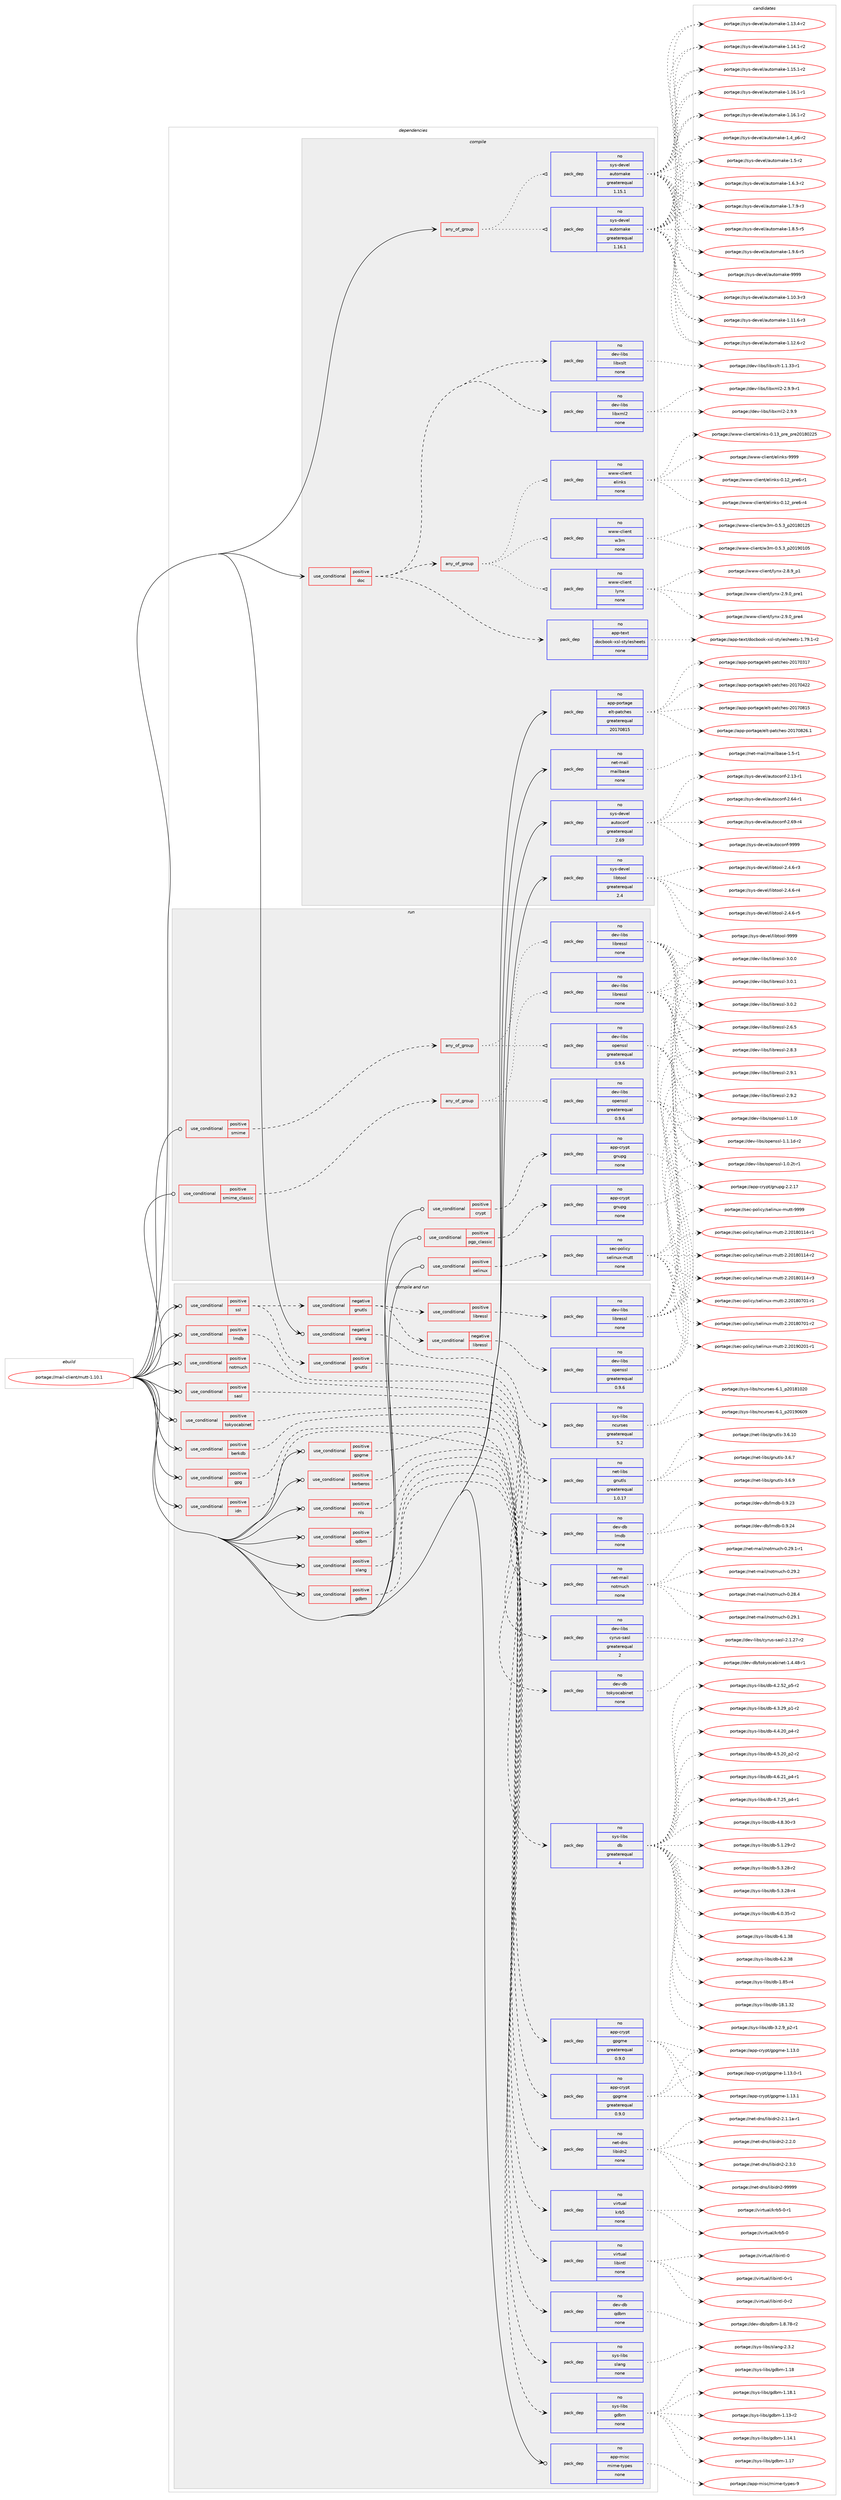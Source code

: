 digraph prolog {

# *************
# Graph options
# *************

newrank=true;
concentrate=true;
compound=true;
graph [rankdir=LR,fontname=Helvetica,fontsize=10,ranksep=1.5];#, ranksep=2.5, nodesep=0.2];
edge  [arrowhead=vee];
node  [fontname=Helvetica,fontsize=10];

# **********
# The ebuild
# **********

subgraph cluster_leftcol {
color=gray;
rank=same;
label=<<i>ebuild</i>>;
id [label="portage://mail-client/mutt-1.10.1", color=red, width=4, href="../mail-client/mutt-1.10.1.svg"];
}

# ****************
# The dependencies
# ****************

subgraph cluster_midcol {
color=gray;
label=<<i>dependencies</i>>;
subgraph cluster_compile {
fillcolor="#eeeeee";
style=filled;
label=<<i>compile</i>>;
subgraph any4742 {
dependency304647 [label=<<TABLE BORDER="0" CELLBORDER="1" CELLSPACING="0" CELLPADDING="4"><TR><TD CELLPADDING="10">any_of_group</TD></TR></TABLE>>, shape=none, color=red];subgraph pack223266 {
dependency304648 [label=<<TABLE BORDER="0" CELLBORDER="1" CELLSPACING="0" CELLPADDING="4" WIDTH="220"><TR><TD ROWSPAN="6" CELLPADDING="30">pack_dep</TD></TR><TR><TD WIDTH="110">no</TD></TR><TR><TD>sys-devel</TD></TR><TR><TD>automake</TD></TR><TR><TD>greaterequal</TD></TR><TR><TD>1.16.1</TD></TR></TABLE>>, shape=none, color=blue];
}
dependency304647:e -> dependency304648:w [weight=20,style="dotted",arrowhead="oinv"];
subgraph pack223267 {
dependency304649 [label=<<TABLE BORDER="0" CELLBORDER="1" CELLSPACING="0" CELLPADDING="4" WIDTH="220"><TR><TD ROWSPAN="6" CELLPADDING="30">pack_dep</TD></TR><TR><TD WIDTH="110">no</TD></TR><TR><TD>sys-devel</TD></TR><TR><TD>automake</TD></TR><TR><TD>greaterequal</TD></TR><TR><TD>1.15.1</TD></TR></TABLE>>, shape=none, color=blue];
}
dependency304647:e -> dependency304649:w [weight=20,style="dotted",arrowhead="oinv"];
}
id:e -> dependency304647:w [weight=20,style="solid",arrowhead="vee"];
subgraph cond76533 {
dependency304650 [label=<<TABLE BORDER="0" CELLBORDER="1" CELLSPACING="0" CELLPADDING="4"><TR><TD ROWSPAN="3" CELLPADDING="10">use_conditional</TD></TR><TR><TD>positive</TD></TR><TR><TD>doc</TD></TR></TABLE>>, shape=none, color=red];
subgraph pack223268 {
dependency304651 [label=<<TABLE BORDER="0" CELLBORDER="1" CELLSPACING="0" CELLPADDING="4" WIDTH="220"><TR><TD ROWSPAN="6" CELLPADDING="30">pack_dep</TD></TR><TR><TD WIDTH="110">no</TD></TR><TR><TD>dev-libs</TD></TR><TR><TD>libxml2</TD></TR><TR><TD>none</TD></TR><TR><TD></TD></TR></TABLE>>, shape=none, color=blue];
}
dependency304650:e -> dependency304651:w [weight=20,style="dashed",arrowhead="vee"];
subgraph pack223269 {
dependency304652 [label=<<TABLE BORDER="0" CELLBORDER="1" CELLSPACING="0" CELLPADDING="4" WIDTH="220"><TR><TD ROWSPAN="6" CELLPADDING="30">pack_dep</TD></TR><TR><TD WIDTH="110">no</TD></TR><TR><TD>dev-libs</TD></TR><TR><TD>libxslt</TD></TR><TR><TD>none</TD></TR><TR><TD></TD></TR></TABLE>>, shape=none, color=blue];
}
dependency304650:e -> dependency304652:w [weight=20,style="dashed",arrowhead="vee"];
subgraph pack223270 {
dependency304653 [label=<<TABLE BORDER="0" CELLBORDER="1" CELLSPACING="0" CELLPADDING="4" WIDTH="220"><TR><TD ROWSPAN="6" CELLPADDING="30">pack_dep</TD></TR><TR><TD WIDTH="110">no</TD></TR><TR><TD>app-text</TD></TR><TR><TD>docbook-xsl-stylesheets</TD></TR><TR><TD>none</TD></TR><TR><TD></TD></TR></TABLE>>, shape=none, color=blue];
}
dependency304650:e -> dependency304653:w [weight=20,style="dashed",arrowhead="vee"];
subgraph any4743 {
dependency304654 [label=<<TABLE BORDER="0" CELLBORDER="1" CELLSPACING="0" CELLPADDING="4"><TR><TD CELLPADDING="10">any_of_group</TD></TR></TABLE>>, shape=none, color=red];subgraph pack223271 {
dependency304655 [label=<<TABLE BORDER="0" CELLBORDER="1" CELLSPACING="0" CELLPADDING="4" WIDTH="220"><TR><TD ROWSPAN="6" CELLPADDING="30">pack_dep</TD></TR><TR><TD WIDTH="110">no</TD></TR><TR><TD>www-client</TD></TR><TR><TD>lynx</TD></TR><TR><TD>none</TD></TR><TR><TD></TD></TR></TABLE>>, shape=none, color=blue];
}
dependency304654:e -> dependency304655:w [weight=20,style="dotted",arrowhead="oinv"];
subgraph pack223272 {
dependency304656 [label=<<TABLE BORDER="0" CELLBORDER="1" CELLSPACING="0" CELLPADDING="4" WIDTH="220"><TR><TD ROWSPAN="6" CELLPADDING="30">pack_dep</TD></TR><TR><TD WIDTH="110">no</TD></TR><TR><TD>www-client</TD></TR><TR><TD>w3m</TD></TR><TR><TD>none</TD></TR><TR><TD></TD></TR></TABLE>>, shape=none, color=blue];
}
dependency304654:e -> dependency304656:w [weight=20,style="dotted",arrowhead="oinv"];
subgraph pack223273 {
dependency304657 [label=<<TABLE BORDER="0" CELLBORDER="1" CELLSPACING="0" CELLPADDING="4" WIDTH="220"><TR><TD ROWSPAN="6" CELLPADDING="30">pack_dep</TD></TR><TR><TD WIDTH="110">no</TD></TR><TR><TD>www-client</TD></TR><TR><TD>elinks</TD></TR><TR><TD>none</TD></TR><TR><TD></TD></TR></TABLE>>, shape=none, color=blue];
}
dependency304654:e -> dependency304657:w [weight=20,style="dotted",arrowhead="oinv"];
}
dependency304650:e -> dependency304654:w [weight=20,style="dashed",arrowhead="vee"];
}
id:e -> dependency304650:w [weight=20,style="solid",arrowhead="vee"];
subgraph pack223274 {
dependency304658 [label=<<TABLE BORDER="0" CELLBORDER="1" CELLSPACING="0" CELLPADDING="4" WIDTH="220"><TR><TD ROWSPAN="6" CELLPADDING="30">pack_dep</TD></TR><TR><TD WIDTH="110">no</TD></TR><TR><TD>app-portage</TD></TR><TR><TD>elt-patches</TD></TR><TR><TD>greaterequal</TD></TR><TR><TD>20170815</TD></TR></TABLE>>, shape=none, color=blue];
}
id:e -> dependency304658:w [weight=20,style="solid",arrowhead="vee"];
subgraph pack223275 {
dependency304659 [label=<<TABLE BORDER="0" CELLBORDER="1" CELLSPACING="0" CELLPADDING="4" WIDTH="220"><TR><TD ROWSPAN="6" CELLPADDING="30">pack_dep</TD></TR><TR><TD WIDTH="110">no</TD></TR><TR><TD>net-mail</TD></TR><TR><TD>mailbase</TD></TR><TR><TD>none</TD></TR><TR><TD></TD></TR></TABLE>>, shape=none, color=blue];
}
id:e -> dependency304659:w [weight=20,style="solid",arrowhead="vee"];
subgraph pack223276 {
dependency304660 [label=<<TABLE BORDER="0" CELLBORDER="1" CELLSPACING="0" CELLPADDING="4" WIDTH="220"><TR><TD ROWSPAN="6" CELLPADDING="30">pack_dep</TD></TR><TR><TD WIDTH="110">no</TD></TR><TR><TD>sys-devel</TD></TR><TR><TD>autoconf</TD></TR><TR><TD>greaterequal</TD></TR><TR><TD>2.69</TD></TR></TABLE>>, shape=none, color=blue];
}
id:e -> dependency304660:w [weight=20,style="solid",arrowhead="vee"];
subgraph pack223277 {
dependency304661 [label=<<TABLE BORDER="0" CELLBORDER="1" CELLSPACING="0" CELLPADDING="4" WIDTH="220"><TR><TD ROWSPAN="6" CELLPADDING="30">pack_dep</TD></TR><TR><TD WIDTH="110">no</TD></TR><TR><TD>sys-devel</TD></TR><TR><TD>libtool</TD></TR><TR><TD>greaterequal</TD></TR><TR><TD>2.4</TD></TR></TABLE>>, shape=none, color=blue];
}
id:e -> dependency304661:w [weight=20,style="solid",arrowhead="vee"];
}
subgraph cluster_compileandrun {
fillcolor="#eeeeee";
style=filled;
label=<<i>compile and run</i>>;
subgraph cond76534 {
dependency304662 [label=<<TABLE BORDER="0" CELLBORDER="1" CELLSPACING="0" CELLPADDING="4"><TR><TD ROWSPAN="3" CELLPADDING="10">use_conditional</TD></TR><TR><TD>negative</TD></TR><TR><TD>slang</TD></TR></TABLE>>, shape=none, color=red];
subgraph pack223278 {
dependency304663 [label=<<TABLE BORDER="0" CELLBORDER="1" CELLSPACING="0" CELLPADDING="4" WIDTH="220"><TR><TD ROWSPAN="6" CELLPADDING="30">pack_dep</TD></TR><TR><TD WIDTH="110">no</TD></TR><TR><TD>sys-libs</TD></TR><TR><TD>ncurses</TD></TR><TR><TD>greaterequal</TD></TR><TR><TD>5.2</TD></TR></TABLE>>, shape=none, color=blue];
}
dependency304662:e -> dependency304663:w [weight=20,style="dashed",arrowhead="vee"];
}
id:e -> dependency304662:w [weight=20,style="solid",arrowhead="odotvee"];
subgraph cond76535 {
dependency304664 [label=<<TABLE BORDER="0" CELLBORDER="1" CELLSPACING="0" CELLPADDING="4"><TR><TD ROWSPAN="3" CELLPADDING="10">use_conditional</TD></TR><TR><TD>positive</TD></TR><TR><TD>berkdb</TD></TR></TABLE>>, shape=none, color=red];
subgraph pack223279 {
dependency304665 [label=<<TABLE BORDER="0" CELLBORDER="1" CELLSPACING="0" CELLPADDING="4" WIDTH="220"><TR><TD ROWSPAN="6" CELLPADDING="30">pack_dep</TD></TR><TR><TD WIDTH="110">no</TD></TR><TR><TD>sys-libs</TD></TR><TR><TD>db</TD></TR><TR><TD>greaterequal</TD></TR><TR><TD>4</TD></TR></TABLE>>, shape=none, color=blue];
}
dependency304664:e -> dependency304665:w [weight=20,style="dashed",arrowhead="vee"];
}
id:e -> dependency304664:w [weight=20,style="solid",arrowhead="odotvee"];
subgraph cond76536 {
dependency304666 [label=<<TABLE BORDER="0" CELLBORDER="1" CELLSPACING="0" CELLPADDING="4"><TR><TD ROWSPAN="3" CELLPADDING="10">use_conditional</TD></TR><TR><TD>positive</TD></TR><TR><TD>gdbm</TD></TR></TABLE>>, shape=none, color=red];
subgraph pack223280 {
dependency304667 [label=<<TABLE BORDER="0" CELLBORDER="1" CELLSPACING="0" CELLPADDING="4" WIDTH="220"><TR><TD ROWSPAN="6" CELLPADDING="30">pack_dep</TD></TR><TR><TD WIDTH="110">no</TD></TR><TR><TD>sys-libs</TD></TR><TR><TD>gdbm</TD></TR><TR><TD>none</TD></TR><TR><TD></TD></TR></TABLE>>, shape=none, color=blue];
}
dependency304666:e -> dependency304667:w [weight=20,style="dashed",arrowhead="vee"];
}
id:e -> dependency304666:w [weight=20,style="solid",arrowhead="odotvee"];
subgraph cond76537 {
dependency304668 [label=<<TABLE BORDER="0" CELLBORDER="1" CELLSPACING="0" CELLPADDING="4"><TR><TD ROWSPAN="3" CELLPADDING="10">use_conditional</TD></TR><TR><TD>positive</TD></TR><TR><TD>gpg</TD></TR></TABLE>>, shape=none, color=red];
subgraph pack223281 {
dependency304669 [label=<<TABLE BORDER="0" CELLBORDER="1" CELLSPACING="0" CELLPADDING="4" WIDTH="220"><TR><TD ROWSPAN="6" CELLPADDING="30">pack_dep</TD></TR><TR><TD WIDTH="110">no</TD></TR><TR><TD>app-crypt</TD></TR><TR><TD>gpgme</TD></TR><TR><TD>greaterequal</TD></TR><TR><TD>0.9.0</TD></TR></TABLE>>, shape=none, color=blue];
}
dependency304668:e -> dependency304669:w [weight=20,style="dashed",arrowhead="vee"];
}
id:e -> dependency304668:w [weight=20,style="solid",arrowhead="odotvee"];
subgraph cond76538 {
dependency304670 [label=<<TABLE BORDER="0" CELLBORDER="1" CELLSPACING="0" CELLPADDING="4"><TR><TD ROWSPAN="3" CELLPADDING="10">use_conditional</TD></TR><TR><TD>positive</TD></TR><TR><TD>gpgme</TD></TR></TABLE>>, shape=none, color=red];
subgraph pack223282 {
dependency304671 [label=<<TABLE BORDER="0" CELLBORDER="1" CELLSPACING="0" CELLPADDING="4" WIDTH="220"><TR><TD ROWSPAN="6" CELLPADDING="30">pack_dep</TD></TR><TR><TD WIDTH="110">no</TD></TR><TR><TD>app-crypt</TD></TR><TR><TD>gpgme</TD></TR><TR><TD>greaterequal</TD></TR><TR><TD>0.9.0</TD></TR></TABLE>>, shape=none, color=blue];
}
dependency304670:e -> dependency304671:w [weight=20,style="dashed",arrowhead="vee"];
}
id:e -> dependency304670:w [weight=20,style="solid",arrowhead="odotvee"];
subgraph cond76539 {
dependency304672 [label=<<TABLE BORDER="0" CELLBORDER="1" CELLSPACING="0" CELLPADDING="4"><TR><TD ROWSPAN="3" CELLPADDING="10">use_conditional</TD></TR><TR><TD>positive</TD></TR><TR><TD>idn</TD></TR></TABLE>>, shape=none, color=red];
subgraph pack223283 {
dependency304673 [label=<<TABLE BORDER="0" CELLBORDER="1" CELLSPACING="0" CELLPADDING="4" WIDTH="220"><TR><TD ROWSPAN="6" CELLPADDING="30">pack_dep</TD></TR><TR><TD WIDTH="110">no</TD></TR><TR><TD>net-dns</TD></TR><TR><TD>libidn2</TD></TR><TR><TD>none</TD></TR><TR><TD></TD></TR></TABLE>>, shape=none, color=blue];
}
dependency304672:e -> dependency304673:w [weight=20,style="dashed",arrowhead="vee"];
}
id:e -> dependency304672:w [weight=20,style="solid",arrowhead="odotvee"];
subgraph cond76540 {
dependency304674 [label=<<TABLE BORDER="0" CELLBORDER="1" CELLSPACING="0" CELLPADDING="4"><TR><TD ROWSPAN="3" CELLPADDING="10">use_conditional</TD></TR><TR><TD>positive</TD></TR><TR><TD>kerberos</TD></TR></TABLE>>, shape=none, color=red];
subgraph pack223284 {
dependency304675 [label=<<TABLE BORDER="0" CELLBORDER="1" CELLSPACING="0" CELLPADDING="4" WIDTH="220"><TR><TD ROWSPAN="6" CELLPADDING="30">pack_dep</TD></TR><TR><TD WIDTH="110">no</TD></TR><TR><TD>virtual</TD></TR><TR><TD>krb5</TD></TR><TR><TD>none</TD></TR><TR><TD></TD></TR></TABLE>>, shape=none, color=blue];
}
dependency304674:e -> dependency304675:w [weight=20,style="dashed",arrowhead="vee"];
}
id:e -> dependency304674:w [weight=20,style="solid",arrowhead="odotvee"];
subgraph cond76541 {
dependency304676 [label=<<TABLE BORDER="0" CELLBORDER="1" CELLSPACING="0" CELLPADDING="4"><TR><TD ROWSPAN="3" CELLPADDING="10">use_conditional</TD></TR><TR><TD>positive</TD></TR><TR><TD>lmdb</TD></TR></TABLE>>, shape=none, color=red];
subgraph pack223285 {
dependency304677 [label=<<TABLE BORDER="0" CELLBORDER="1" CELLSPACING="0" CELLPADDING="4" WIDTH="220"><TR><TD ROWSPAN="6" CELLPADDING="30">pack_dep</TD></TR><TR><TD WIDTH="110">no</TD></TR><TR><TD>dev-db</TD></TR><TR><TD>lmdb</TD></TR><TR><TD>none</TD></TR><TR><TD></TD></TR></TABLE>>, shape=none, color=blue];
}
dependency304676:e -> dependency304677:w [weight=20,style="dashed",arrowhead="vee"];
}
id:e -> dependency304676:w [weight=20,style="solid",arrowhead="odotvee"];
subgraph cond76542 {
dependency304678 [label=<<TABLE BORDER="0" CELLBORDER="1" CELLSPACING="0" CELLPADDING="4"><TR><TD ROWSPAN="3" CELLPADDING="10">use_conditional</TD></TR><TR><TD>positive</TD></TR><TR><TD>nls</TD></TR></TABLE>>, shape=none, color=red];
subgraph pack223286 {
dependency304679 [label=<<TABLE BORDER="0" CELLBORDER="1" CELLSPACING="0" CELLPADDING="4" WIDTH="220"><TR><TD ROWSPAN="6" CELLPADDING="30">pack_dep</TD></TR><TR><TD WIDTH="110">no</TD></TR><TR><TD>virtual</TD></TR><TR><TD>libintl</TD></TR><TR><TD>none</TD></TR><TR><TD></TD></TR></TABLE>>, shape=none, color=blue];
}
dependency304678:e -> dependency304679:w [weight=20,style="dashed",arrowhead="vee"];
}
id:e -> dependency304678:w [weight=20,style="solid",arrowhead="odotvee"];
subgraph cond76543 {
dependency304680 [label=<<TABLE BORDER="0" CELLBORDER="1" CELLSPACING="0" CELLPADDING="4"><TR><TD ROWSPAN="3" CELLPADDING="10">use_conditional</TD></TR><TR><TD>positive</TD></TR><TR><TD>notmuch</TD></TR></TABLE>>, shape=none, color=red];
subgraph pack223287 {
dependency304681 [label=<<TABLE BORDER="0" CELLBORDER="1" CELLSPACING="0" CELLPADDING="4" WIDTH="220"><TR><TD ROWSPAN="6" CELLPADDING="30">pack_dep</TD></TR><TR><TD WIDTH="110">no</TD></TR><TR><TD>net-mail</TD></TR><TR><TD>notmuch</TD></TR><TR><TD>none</TD></TR><TR><TD></TD></TR></TABLE>>, shape=none, color=blue];
}
dependency304680:e -> dependency304681:w [weight=20,style="dashed",arrowhead="vee"];
}
id:e -> dependency304680:w [weight=20,style="solid",arrowhead="odotvee"];
subgraph cond76544 {
dependency304682 [label=<<TABLE BORDER="0" CELLBORDER="1" CELLSPACING="0" CELLPADDING="4"><TR><TD ROWSPAN="3" CELLPADDING="10">use_conditional</TD></TR><TR><TD>positive</TD></TR><TR><TD>qdbm</TD></TR></TABLE>>, shape=none, color=red];
subgraph pack223288 {
dependency304683 [label=<<TABLE BORDER="0" CELLBORDER="1" CELLSPACING="0" CELLPADDING="4" WIDTH="220"><TR><TD ROWSPAN="6" CELLPADDING="30">pack_dep</TD></TR><TR><TD WIDTH="110">no</TD></TR><TR><TD>dev-db</TD></TR><TR><TD>qdbm</TD></TR><TR><TD>none</TD></TR><TR><TD></TD></TR></TABLE>>, shape=none, color=blue];
}
dependency304682:e -> dependency304683:w [weight=20,style="dashed",arrowhead="vee"];
}
id:e -> dependency304682:w [weight=20,style="solid",arrowhead="odotvee"];
subgraph cond76545 {
dependency304684 [label=<<TABLE BORDER="0" CELLBORDER="1" CELLSPACING="0" CELLPADDING="4"><TR><TD ROWSPAN="3" CELLPADDING="10">use_conditional</TD></TR><TR><TD>positive</TD></TR><TR><TD>sasl</TD></TR></TABLE>>, shape=none, color=red];
subgraph pack223289 {
dependency304685 [label=<<TABLE BORDER="0" CELLBORDER="1" CELLSPACING="0" CELLPADDING="4" WIDTH="220"><TR><TD ROWSPAN="6" CELLPADDING="30">pack_dep</TD></TR><TR><TD WIDTH="110">no</TD></TR><TR><TD>dev-libs</TD></TR><TR><TD>cyrus-sasl</TD></TR><TR><TD>greaterequal</TD></TR><TR><TD>2</TD></TR></TABLE>>, shape=none, color=blue];
}
dependency304684:e -> dependency304685:w [weight=20,style="dashed",arrowhead="vee"];
}
id:e -> dependency304684:w [weight=20,style="solid",arrowhead="odotvee"];
subgraph cond76546 {
dependency304686 [label=<<TABLE BORDER="0" CELLBORDER="1" CELLSPACING="0" CELLPADDING="4"><TR><TD ROWSPAN="3" CELLPADDING="10">use_conditional</TD></TR><TR><TD>positive</TD></TR><TR><TD>slang</TD></TR></TABLE>>, shape=none, color=red];
subgraph pack223290 {
dependency304687 [label=<<TABLE BORDER="0" CELLBORDER="1" CELLSPACING="0" CELLPADDING="4" WIDTH="220"><TR><TD ROWSPAN="6" CELLPADDING="30">pack_dep</TD></TR><TR><TD WIDTH="110">no</TD></TR><TR><TD>sys-libs</TD></TR><TR><TD>slang</TD></TR><TR><TD>none</TD></TR><TR><TD></TD></TR></TABLE>>, shape=none, color=blue];
}
dependency304686:e -> dependency304687:w [weight=20,style="dashed",arrowhead="vee"];
}
id:e -> dependency304686:w [weight=20,style="solid",arrowhead="odotvee"];
subgraph cond76547 {
dependency304688 [label=<<TABLE BORDER="0" CELLBORDER="1" CELLSPACING="0" CELLPADDING="4"><TR><TD ROWSPAN="3" CELLPADDING="10">use_conditional</TD></TR><TR><TD>positive</TD></TR><TR><TD>ssl</TD></TR></TABLE>>, shape=none, color=red];
subgraph cond76548 {
dependency304689 [label=<<TABLE BORDER="0" CELLBORDER="1" CELLSPACING="0" CELLPADDING="4"><TR><TD ROWSPAN="3" CELLPADDING="10">use_conditional</TD></TR><TR><TD>positive</TD></TR><TR><TD>gnutls</TD></TR></TABLE>>, shape=none, color=red];
subgraph pack223291 {
dependency304690 [label=<<TABLE BORDER="0" CELLBORDER="1" CELLSPACING="0" CELLPADDING="4" WIDTH="220"><TR><TD ROWSPAN="6" CELLPADDING="30">pack_dep</TD></TR><TR><TD WIDTH="110">no</TD></TR><TR><TD>net-libs</TD></TR><TR><TD>gnutls</TD></TR><TR><TD>greaterequal</TD></TR><TR><TD>1.0.17</TD></TR></TABLE>>, shape=none, color=blue];
}
dependency304689:e -> dependency304690:w [weight=20,style="dashed",arrowhead="vee"];
}
dependency304688:e -> dependency304689:w [weight=20,style="dashed",arrowhead="vee"];
subgraph cond76549 {
dependency304691 [label=<<TABLE BORDER="0" CELLBORDER="1" CELLSPACING="0" CELLPADDING="4"><TR><TD ROWSPAN="3" CELLPADDING="10">use_conditional</TD></TR><TR><TD>negative</TD></TR><TR><TD>gnutls</TD></TR></TABLE>>, shape=none, color=red];
subgraph cond76550 {
dependency304692 [label=<<TABLE BORDER="0" CELLBORDER="1" CELLSPACING="0" CELLPADDING="4"><TR><TD ROWSPAN="3" CELLPADDING="10">use_conditional</TD></TR><TR><TD>positive</TD></TR><TR><TD>libressl</TD></TR></TABLE>>, shape=none, color=red];
subgraph pack223292 {
dependency304693 [label=<<TABLE BORDER="0" CELLBORDER="1" CELLSPACING="0" CELLPADDING="4" WIDTH="220"><TR><TD ROWSPAN="6" CELLPADDING="30">pack_dep</TD></TR><TR><TD WIDTH="110">no</TD></TR><TR><TD>dev-libs</TD></TR><TR><TD>libressl</TD></TR><TR><TD>none</TD></TR><TR><TD></TD></TR></TABLE>>, shape=none, color=blue];
}
dependency304692:e -> dependency304693:w [weight=20,style="dashed",arrowhead="vee"];
}
dependency304691:e -> dependency304692:w [weight=20,style="dashed",arrowhead="vee"];
subgraph cond76551 {
dependency304694 [label=<<TABLE BORDER="0" CELLBORDER="1" CELLSPACING="0" CELLPADDING="4"><TR><TD ROWSPAN="3" CELLPADDING="10">use_conditional</TD></TR><TR><TD>negative</TD></TR><TR><TD>libressl</TD></TR></TABLE>>, shape=none, color=red];
subgraph pack223293 {
dependency304695 [label=<<TABLE BORDER="0" CELLBORDER="1" CELLSPACING="0" CELLPADDING="4" WIDTH="220"><TR><TD ROWSPAN="6" CELLPADDING="30">pack_dep</TD></TR><TR><TD WIDTH="110">no</TD></TR><TR><TD>dev-libs</TD></TR><TR><TD>openssl</TD></TR><TR><TD>greaterequal</TD></TR><TR><TD>0.9.6</TD></TR></TABLE>>, shape=none, color=blue];
}
dependency304694:e -> dependency304695:w [weight=20,style="dashed",arrowhead="vee"];
}
dependency304691:e -> dependency304694:w [weight=20,style="dashed",arrowhead="vee"];
}
dependency304688:e -> dependency304691:w [weight=20,style="dashed",arrowhead="vee"];
}
id:e -> dependency304688:w [weight=20,style="solid",arrowhead="odotvee"];
subgraph cond76552 {
dependency304696 [label=<<TABLE BORDER="0" CELLBORDER="1" CELLSPACING="0" CELLPADDING="4"><TR><TD ROWSPAN="3" CELLPADDING="10">use_conditional</TD></TR><TR><TD>positive</TD></TR><TR><TD>tokyocabinet</TD></TR></TABLE>>, shape=none, color=red];
subgraph pack223294 {
dependency304697 [label=<<TABLE BORDER="0" CELLBORDER="1" CELLSPACING="0" CELLPADDING="4" WIDTH="220"><TR><TD ROWSPAN="6" CELLPADDING="30">pack_dep</TD></TR><TR><TD WIDTH="110">no</TD></TR><TR><TD>dev-db</TD></TR><TR><TD>tokyocabinet</TD></TR><TR><TD>none</TD></TR><TR><TD></TD></TR></TABLE>>, shape=none, color=blue];
}
dependency304696:e -> dependency304697:w [weight=20,style="dashed",arrowhead="vee"];
}
id:e -> dependency304696:w [weight=20,style="solid",arrowhead="odotvee"];
subgraph pack223295 {
dependency304698 [label=<<TABLE BORDER="0" CELLBORDER="1" CELLSPACING="0" CELLPADDING="4" WIDTH="220"><TR><TD ROWSPAN="6" CELLPADDING="30">pack_dep</TD></TR><TR><TD WIDTH="110">no</TD></TR><TR><TD>app-misc</TD></TR><TR><TD>mime-types</TD></TR><TR><TD>none</TD></TR><TR><TD></TD></TR></TABLE>>, shape=none, color=blue];
}
id:e -> dependency304698:w [weight=20,style="solid",arrowhead="odotvee"];
}
subgraph cluster_run {
fillcolor="#eeeeee";
style=filled;
label=<<i>run</i>>;
subgraph cond76553 {
dependency304699 [label=<<TABLE BORDER="0" CELLBORDER="1" CELLSPACING="0" CELLPADDING="4"><TR><TD ROWSPAN="3" CELLPADDING="10">use_conditional</TD></TR><TR><TD>positive</TD></TR><TR><TD>crypt</TD></TR></TABLE>>, shape=none, color=red];
subgraph pack223296 {
dependency304700 [label=<<TABLE BORDER="0" CELLBORDER="1" CELLSPACING="0" CELLPADDING="4" WIDTH="220"><TR><TD ROWSPAN="6" CELLPADDING="30">pack_dep</TD></TR><TR><TD WIDTH="110">no</TD></TR><TR><TD>app-crypt</TD></TR><TR><TD>gnupg</TD></TR><TR><TD>none</TD></TR><TR><TD></TD></TR></TABLE>>, shape=none, color=blue];
}
dependency304699:e -> dependency304700:w [weight=20,style="dashed",arrowhead="vee"];
}
id:e -> dependency304699:w [weight=20,style="solid",arrowhead="odot"];
subgraph cond76554 {
dependency304701 [label=<<TABLE BORDER="0" CELLBORDER="1" CELLSPACING="0" CELLPADDING="4"><TR><TD ROWSPAN="3" CELLPADDING="10">use_conditional</TD></TR><TR><TD>positive</TD></TR><TR><TD>pgp_classic</TD></TR></TABLE>>, shape=none, color=red];
subgraph pack223297 {
dependency304702 [label=<<TABLE BORDER="0" CELLBORDER="1" CELLSPACING="0" CELLPADDING="4" WIDTH="220"><TR><TD ROWSPAN="6" CELLPADDING="30">pack_dep</TD></TR><TR><TD WIDTH="110">no</TD></TR><TR><TD>app-crypt</TD></TR><TR><TD>gnupg</TD></TR><TR><TD>none</TD></TR><TR><TD></TD></TR></TABLE>>, shape=none, color=blue];
}
dependency304701:e -> dependency304702:w [weight=20,style="dashed",arrowhead="vee"];
}
id:e -> dependency304701:w [weight=20,style="solid",arrowhead="odot"];
subgraph cond76555 {
dependency304703 [label=<<TABLE BORDER="0" CELLBORDER="1" CELLSPACING="0" CELLPADDING="4"><TR><TD ROWSPAN="3" CELLPADDING="10">use_conditional</TD></TR><TR><TD>positive</TD></TR><TR><TD>selinux</TD></TR></TABLE>>, shape=none, color=red];
subgraph pack223298 {
dependency304704 [label=<<TABLE BORDER="0" CELLBORDER="1" CELLSPACING="0" CELLPADDING="4" WIDTH="220"><TR><TD ROWSPAN="6" CELLPADDING="30">pack_dep</TD></TR><TR><TD WIDTH="110">no</TD></TR><TR><TD>sec-policy</TD></TR><TR><TD>selinux-mutt</TD></TR><TR><TD>none</TD></TR><TR><TD></TD></TR></TABLE>>, shape=none, color=blue];
}
dependency304703:e -> dependency304704:w [weight=20,style="dashed",arrowhead="vee"];
}
id:e -> dependency304703:w [weight=20,style="solid",arrowhead="odot"];
subgraph cond76556 {
dependency304705 [label=<<TABLE BORDER="0" CELLBORDER="1" CELLSPACING="0" CELLPADDING="4"><TR><TD ROWSPAN="3" CELLPADDING="10">use_conditional</TD></TR><TR><TD>positive</TD></TR><TR><TD>smime</TD></TR></TABLE>>, shape=none, color=red];
subgraph any4744 {
dependency304706 [label=<<TABLE BORDER="0" CELLBORDER="1" CELLSPACING="0" CELLPADDING="4"><TR><TD CELLPADDING="10">any_of_group</TD></TR></TABLE>>, shape=none, color=red];subgraph pack223299 {
dependency304707 [label=<<TABLE BORDER="0" CELLBORDER="1" CELLSPACING="0" CELLPADDING="4" WIDTH="220"><TR><TD ROWSPAN="6" CELLPADDING="30">pack_dep</TD></TR><TR><TD WIDTH="110">no</TD></TR><TR><TD>dev-libs</TD></TR><TR><TD>libressl</TD></TR><TR><TD>none</TD></TR><TR><TD></TD></TR></TABLE>>, shape=none, color=blue];
}
dependency304706:e -> dependency304707:w [weight=20,style="dotted",arrowhead="oinv"];
subgraph pack223300 {
dependency304708 [label=<<TABLE BORDER="0" CELLBORDER="1" CELLSPACING="0" CELLPADDING="4" WIDTH="220"><TR><TD ROWSPAN="6" CELLPADDING="30">pack_dep</TD></TR><TR><TD WIDTH="110">no</TD></TR><TR><TD>dev-libs</TD></TR><TR><TD>openssl</TD></TR><TR><TD>greaterequal</TD></TR><TR><TD>0.9.6</TD></TR></TABLE>>, shape=none, color=blue];
}
dependency304706:e -> dependency304708:w [weight=20,style="dotted",arrowhead="oinv"];
}
dependency304705:e -> dependency304706:w [weight=20,style="dashed",arrowhead="vee"];
}
id:e -> dependency304705:w [weight=20,style="solid",arrowhead="odot"];
subgraph cond76557 {
dependency304709 [label=<<TABLE BORDER="0" CELLBORDER="1" CELLSPACING="0" CELLPADDING="4"><TR><TD ROWSPAN="3" CELLPADDING="10">use_conditional</TD></TR><TR><TD>positive</TD></TR><TR><TD>smime_classic</TD></TR></TABLE>>, shape=none, color=red];
subgraph any4745 {
dependency304710 [label=<<TABLE BORDER="0" CELLBORDER="1" CELLSPACING="0" CELLPADDING="4"><TR><TD CELLPADDING="10">any_of_group</TD></TR></TABLE>>, shape=none, color=red];subgraph pack223301 {
dependency304711 [label=<<TABLE BORDER="0" CELLBORDER="1" CELLSPACING="0" CELLPADDING="4" WIDTH="220"><TR><TD ROWSPAN="6" CELLPADDING="30">pack_dep</TD></TR><TR><TD WIDTH="110">no</TD></TR><TR><TD>dev-libs</TD></TR><TR><TD>libressl</TD></TR><TR><TD>none</TD></TR><TR><TD></TD></TR></TABLE>>, shape=none, color=blue];
}
dependency304710:e -> dependency304711:w [weight=20,style="dotted",arrowhead="oinv"];
subgraph pack223302 {
dependency304712 [label=<<TABLE BORDER="0" CELLBORDER="1" CELLSPACING="0" CELLPADDING="4" WIDTH="220"><TR><TD ROWSPAN="6" CELLPADDING="30">pack_dep</TD></TR><TR><TD WIDTH="110">no</TD></TR><TR><TD>dev-libs</TD></TR><TR><TD>openssl</TD></TR><TR><TD>greaterequal</TD></TR><TR><TD>0.9.6</TD></TR></TABLE>>, shape=none, color=blue];
}
dependency304710:e -> dependency304712:w [weight=20,style="dotted",arrowhead="oinv"];
}
dependency304709:e -> dependency304710:w [weight=20,style="dashed",arrowhead="vee"];
}
id:e -> dependency304709:w [weight=20,style="solid",arrowhead="odot"];
}
}

# **************
# The candidates
# **************

subgraph cluster_choices {
rank=same;
color=gray;
label=<<i>candidates</i>>;

subgraph choice223266 {
color=black;
nodesep=1;
choiceportage11512111545100101118101108479711711611110997107101454946494846514511451 [label="portage://sys-devel/automake-1.10.3-r3", color=red, width=4,href="../sys-devel/automake-1.10.3-r3.svg"];
choiceportage11512111545100101118101108479711711611110997107101454946494946544511451 [label="portage://sys-devel/automake-1.11.6-r3", color=red, width=4,href="../sys-devel/automake-1.11.6-r3.svg"];
choiceportage11512111545100101118101108479711711611110997107101454946495046544511450 [label="portage://sys-devel/automake-1.12.6-r2", color=red, width=4,href="../sys-devel/automake-1.12.6-r2.svg"];
choiceportage11512111545100101118101108479711711611110997107101454946495146524511450 [label="portage://sys-devel/automake-1.13.4-r2", color=red, width=4,href="../sys-devel/automake-1.13.4-r2.svg"];
choiceportage11512111545100101118101108479711711611110997107101454946495246494511450 [label="portage://sys-devel/automake-1.14.1-r2", color=red, width=4,href="../sys-devel/automake-1.14.1-r2.svg"];
choiceportage11512111545100101118101108479711711611110997107101454946495346494511450 [label="portage://sys-devel/automake-1.15.1-r2", color=red, width=4,href="../sys-devel/automake-1.15.1-r2.svg"];
choiceportage11512111545100101118101108479711711611110997107101454946495446494511449 [label="portage://sys-devel/automake-1.16.1-r1", color=red, width=4,href="../sys-devel/automake-1.16.1-r1.svg"];
choiceportage11512111545100101118101108479711711611110997107101454946495446494511450 [label="portage://sys-devel/automake-1.16.1-r2", color=red, width=4,href="../sys-devel/automake-1.16.1-r2.svg"];
choiceportage115121115451001011181011084797117116111109971071014549465295112544511450 [label="portage://sys-devel/automake-1.4_p6-r2", color=red, width=4,href="../sys-devel/automake-1.4_p6-r2.svg"];
choiceportage11512111545100101118101108479711711611110997107101454946534511450 [label="portage://sys-devel/automake-1.5-r2", color=red, width=4,href="../sys-devel/automake-1.5-r2.svg"];
choiceportage115121115451001011181011084797117116111109971071014549465446514511450 [label="portage://sys-devel/automake-1.6.3-r2", color=red, width=4,href="../sys-devel/automake-1.6.3-r2.svg"];
choiceportage115121115451001011181011084797117116111109971071014549465546574511451 [label="portage://sys-devel/automake-1.7.9-r3", color=red, width=4,href="../sys-devel/automake-1.7.9-r3.svg"];
choiceportage115121115451001011181011084797117116111109971071014549465646534511453 [label="portage://sys-devel/automake-1.8.5-r5", color=red, width=4,href="../sys-devel/automake-1.8.5-r5.svg"];
choiceportage115121115451001011181011084797117116111109971071014549465746544511453 [label="portage://sys-devel/automake-1.9.6-r5", color=red, width=4,href="../sys-devel/automake-1.9.6-r5.svg"];
choiceportage115121115451001011181011084797117116111109971071014557575757 [label="portage://sys-devel/automake-9999", color=red, width=4,href="../sys-devel/automake-9999.svg"];
dependency304648:e -> choiceportage11512111545100101118101108479711711611110997107101454946494846514511451:w [style=dotted,weight="100"];
dependency304648:e -> choiceportage11512111545100101118101108479711711611110997107101454946494946544511451:w [style=dotted,weight="100"];
dependency304648:e -> choiceportage11512111545100101118101108479711711611110997107101454946495046544511450:w [style=dotted,weight="100"];
dependency304648:e -> choiceportage11512111545100101118101108479711711611110997107101454946495146524511450:w [style=dotted,weight="100"];
dependency304648:e -> choiceportage11512111545100101118101108479711711611110997107101454946495246494511450:w [style=dotted,weight="100"];
dependency304648:e -> choiceportage11512111545100101118101108479711711611110997107101454946495346494511450:w [style=dotted,weight="100"];
dependency304648:e -> choiceportage11512111545100101118101108479711711611110997107101454946495446494511449:w [style=dotted,weight="100"];
dependency304648:e -> choiceportage11512111545100101118101108479711711611110997107101454946495446494511450:w [style=dotted,weight="100"];
dependency304648:e -> choiceportage115121115451001011181011084797117116111109971071014549465295112544511450:w [style=dotted,weight="100"];
dependency304648:e -> choiceportage11512111545100101118101108479711711611110997107101454946534511450:w [style=dotted,weight="100"];
dependency304648:e -> choiceportage115121115451001011181011084797117116111109971071014549465446514511450:w [style=dotted,weight="100"];
dependency304648:e -> choiceportage115121115451001011181011084797117116111109971071014549465546574511451:w [style=dotted,weight="100"];
dependency304648:e -> choiceportage115121115451001011181011084797117116111109971071014549465646534511453:w [style=dotted,weight="100"];
dependency304648:e -> choiceportage115121115451001011181011084797117116111109971071014549465746544511453:w [style=dotted,weight="100"];
dependency304648:e -> choiceportage115121115451001011181011084797117116111109971071014557575757:w [style=dotted,weight="100"];
}
subgraph choice223267 {
color=black;
nodesep=1;
choiceportage11512111545100101118101108479711711611110997107101454946494846514511451 [label="portage://sys-devel/automake-1.10.3-r3", color=red, width=4,href="../sys-devel/automake-1.10.3-r3.svg"];
choiceportage11512111545100101118101108479711711611110997107101454946494946544511451 [label="portage://sys-devel/automake-1.11.6-r3", color=red, width=4,href="../sys-devel/automake-1.11.6-r3.svg"];
choiceportage11512111545100101118101108479711711611110997107101454946495046544511450 [label="portage://sys-devel/automake-1.12.6-r2", color=red, width=4,href="../sys-devel/automake-1.12.6-r2.svg"];
choiceportage11512111545100101118101108479711711611110997107101454946495146524511450 [label="portage://sys-devel/automake-1.13.4-r2", color=red, width=4,href="../sys-devel/automake-1.13.4-r2.svg"];
choiceportage11512111545100101118101108479711711611110997107101454946495246494511450 [label="portage://sys-devel/automake-1.14.1-r2", color=red, width=4,href="../sys-devel/automake-1.14.1-r2.svg"];
choiceportage11512111545100101118101108479711711611110997107101454946495346494511450 [label="portage://sys-devel/automake-1.15.1-r2", color=red, width=4,href="../sys-devel/automake-1.15.1-r2.svg"];
choiceportage11512111545100101118101108479711711611110997107101454946495446494511449 [label="portage://sys-devel/automake-1.16.1-r1", color=red, width=4,href="../sys-devel/automake-1.16.1-r1.svg"];
choiceportage11512111545100101118101108479711711611110997107101454946495446494511450 [label="portage://sys-devel/automake-1.16.1-r2", color=red, width=4,href="../sys-devel/automake-1.16.1-r2.svg"];
choiceportage115121115451001011181011084797117116111109971071014549465295112544511450 [label="portage://sys-devel/automake-1.4_p6-r2", color=red, width=4,href="../sys-devel/automake-1.4_p6-r2.svg"];
choiceportage11512111545100101118101108479711711611110997107101454946534511450 [label="portage://sys-devel/automake-1.5-r2", color=red, width=4,href="../sys-devel/automake-1.5-r2.svg"];
choiceportage115121115451001011181011084797117116111109971071014549465446514511450 [label="portage://sys-devel/automake-1.6.3-r2", color=red, width=4,href="../sys-devel/automake-1.6.3-r2.svg"];
choiceportage115121115451001011181011084797117116111109971071014549465546574511451 [label="portage://sys-devel/automake-1.7.9-r3", color=red, width=4,href="../sys-devel/automake-1.7.9-r3.svg"];
choiceportage115121115451001011181011084797117116111109971071014549465646534511453 [label="portage://sys-devel/automake-1.8.5-r5", color=red, width=4,href="../sys-devel/automake-1.8.5-r5.svg"];
choiceportage115121115451001011181011084797117116111109971071014549465746544511453 [label="portage://sys-devel/automake-1.9.6-r5", color=red, width=4,href="../sys-devel/automake-1.9.6-r5.svg"];
choiceportage115121115451001011181011084797117116111109971071014557575757 [label="portage://sys-devel/automake-9999", color=red, width=4,href="../sys-devel/automake-9999.svg"];
dependency304649:e -> choiceportage11512111545100101118101108479711711611110997107101454946494846514511451:w [style=dotted,weight="100"];
dependency304649:e -> choiceportage11512111545100101118101108479711711611110997107101454946494946544511451:w [style=dotted,weight="100"];
dependency304649:e -> choiceportage11512111545100101118101108479711711611110997107101454946495046544511450:w [style=dotted,weight="100"];
dependency304649:e -> choiceportage11512111545100101118101108479711711611110997107101454946495146524511450:w [style=dotted,weight="100"];
dependency304649:e -> choiceportage11512111545100101118101108479711711611110997107101454946495246494511450:w [style=dotted,weight="100"];
dependency304649:e -> choiceportage11512111545100101118101108479711711611110997107101454946495346494511450:w [style=dotted,weight="100"];
dependency304649:e -> choiceportage11512111545100101118101108479711711611110997107101454946495446494511449:w [style=dotted,weight="100"];
dependency304649:e -> choiceportage11512111545100101118101108479711711611110997107101454946495446494511450:w [style=dotted,weight="100"];
dependency304649:e -> choiceportage115121115451001011181011084797117116111109971071014549465295112544511450:w [style=dotted,weight="100"];
dependency304649:e -> choiceportage11512111545100101118101108479711711611110997107101454946534511450:w [style=dotted,weight="100"];
dependency304649:e -> choiceportage115121115451001011181011084797117116111109971071014549465446514511450:w [style=dotted,weight="100"];
dependency304649:e -> choiceportage115121115451001011181011084797117116111109971071014549465546574511451:w [style=dotted,weight="100"];
dependency304649:e -> choiceportage115121115451001011181011084797117116111109971071014549465646534511453:w [style=dotted,weight="100"];
dependency304649:e -> choiceportage115121115451001011181011084797117116111109971071014549465746544511453:w [style=dotted,weight="100"];
dependency304649:e -> choiceportage115121115451001011181011084797117116111109971071014557575757:w [style=dotted,weight="100"];
}
subgraph choice223268 {
color=black;
nodesep=1;
choiceportage1001011184510810598115471081059812010910850455046574657 [label="portage://dev-libs/libxml2-2.9.9", color=red, width=4,href="../dev-libs/libxml2-2.9.9.svg"];
choiceportage10010111845108105981154710810598120109108504550465746574511449 [label="portage://dev-libs/libxml2-2.9.9-r1", color=red, width=4,href="../dev-libs/libxml2-2.9.9-r1.svg"];
dependency304651:e -> choiceportage1001011184510810598115471081059812010910850455046574657:w [style=dotted,weight="100"];
dependency304651:e -> choiceportage10010111845108105981154710810598120109108504550465746574511449:w [style=dotted,weight="100"];
}
subgraph choice223269 {
color=black;
nodesep=1;
choiceportage10010111845108105981154710810598120115108116454946494651514511449 [label="portage://dev-libs/libxslt-1.1.33-r1", color=red, width=4,href="../dev-libs/libxslt-1.1.33-r1.svg"];
dependency304652:e -> choiceportage10010111845108105981154710810598120115108116454946494651514511449:w [style=dotted,weight="100"];
}
subgraph choice223270 {
color=black;
nodesep=1;
choiceportage97112112451161011201164710011199981111111074512011510845115116121108101115104101101116115454946555746494511450 [label="portage://app-text/docbook-xsl-stylesheets-1.79.1-r2", color=red, width=4,href="../app-text/docbook-xsl-stylesheets-1.79.1-r2.svg"];
dependency304653:e -> choiceportage97112112451161011201164710011199981111111074512011510845115116121108101115104101101116115454946555746494511450:w [style=dotted,weight="100"];
}
subgraph choice223271 {
color=black;
nodesep=1;
choiceportage1191191194599108105101110116471081211101204550465646579511249 [label="portage://www-client/lynx-2.8.9_p1", color=red, width=4,href="../www-client/lynx-2.8.9_p1.svg"];
choiceportage1191191194599108105101110116471081211101204550465746489511211410149 [label="portage://www-client/lynx-2.9.0_pre1", color=red, width=4,href="../www-client/lynx-2.9.0_pre1.svg"];
choiceportage1191191194599108105101110116471081211101204550465746489511211410152 [label="portage://www-client/lynx-2.9.0_pre4", color=red, width=4,href="../www-client/lynx-2.9.0_pre4.svg"];
dependency304655:e -> choiceportage1191191194599108105101110116471081211101204550465646579511249:w [style=dotted,weight="100"];
dependency304655:e -> choiceportage1191191194599108105101110116471081211101204550465746489511211410149:w [style=dotted,weight="100"];
dependency304655:e -> choiceportage1191191194599108105101110116471081211101204550465746489511211410152:w [style=dotted,weight="100"];
}
subgraph choice223272 {
color=black;
nodesep=1;
choiceportage11911911945991081051011101164711951109454846534651951125048495648495053 [label="portage://www-client/w3m-0.5.3_p20180125", color=red, width=4,href="../www-client/w3m-0.5.3_p20180125.svg"];
choiceportage11911911945991081051011101164711951109454846534651951125048495748494853 [label="portage://www-client/w3m-0.5.3_p20190105", color=red, width=4,href="../www-client/w3m-0.5.3_p20190105.svg"];
dependency304656:e -> choiceportage11911911945991081051011101164711951109454846534651951125048495648495053:w [style=dotted,weight="100"];
dependency304656:e -> choiceportage11911911945991081051011101164711951109454846534651951125048495748494853:w [style=dotted,weight="100"];
}
subgraph choice223273 {
color=black;
nodesep=1;
choiceportage119119119459910810510111011647101108105110107115454846495095112114101544511449 [label="portage://www-client/elinks-0.12_pre6-r1", color=red, width=4,href="../www-client/elinks-0.12_pre6-r1.svg"];
choiceportage119119119459910810510111011647101108105110107115454846495095112114101544511452 [label="portage://www-client/elinks-0.12_pre6-r4", color=red, width=4,href="../www-client/elinks-0.12_pre6-r4.svg"];
choiceportage119119119459910810510111011647101108105110107115454846495195112114101951121141015048495648505053 [label="portage://www-client/elinks-0.13_pre_pre20180225", color=red, width=4,href="../www-client/elinks-0.13_pre_pre20180225.svg"];
choiceportage1191191194599108105101110116471011081051101071154557575757 [label="portage://www-client/elinks-9999", color=red, width=4,href="../www-client/elinks-9999.svg"];
dependency304657:e -> choiceportage119119119459910810510111011647101108105110107115454846495095112114101544511449:w [style=dotted,weight="100"];
dependency304657:e -> choiceportage119119119459910810510111011647101108105110107115454846495095112114101544511452:w [style=dotted,weight="100"];
dependency304657:e -> choiceportage119119119459910810510111011647101108105110107115454846495195112114101951121141015048495648505053:w [style=dotted,weight="100"];
dependency304657:e -> choiceportage1191191194599108105101110116471011081051101071154557575757:w [style=dotted,weight="100"];
}
subgraph choice223274 {
color=black;
nodesep=1;
choiceportage97112112451121111141169710310147101108116451129711699104101115455048495548514955 [label="portage://app-portage/elt-patches-20170317", color=red, width=4,href="../app-portage/elt-patches-20170317.svg"];
choiceportage97112112451121111141169710310147101108116451129711699104101115455048495548525050 [label="portage://app-portage/elt-patches-20170422", color=red, width=4,href="../app-portage/elt-patches-20170422.svg"];
choiceportage97112112451121111141169710310147101108116451129711699104101115455048495548564953 [label="portage://app-portage/elt-patches-20170815", color=red, width=4,href="../app-portage/elt-patches-20170815.svg"];
choiceportage971121124511211111411697103101471011081164511297116991041011154550484955485650544649 [label="portage://app-portage/elt-patches-20170826.1", color=red, width=4,href="../app-portage/elt-patches-20170826.1.svg"];
dependency304658:e -> choiceportage97112112451121111141169710310147101108116451129711699104101115455048495548514955:w [style=dotted,weight="100"];
dependency304658:e -> choiceportage97112112451121111141169710310147101108116451129711699104101115455048495548525050:w [style=dotted,weight="100"];
dependency304658:e -> choiceportage97112112451121111141169710310147101108116451129711699104101115455048495548564953:w [style=dotted,weight="100"];
dependency304658:e -> choiceportage971121124511211111411697103101471011081164511297116991041011154550484955485650544649:w [style=dotted,weight="100"];
}
subgraph choice223275 {
color=black;
nodesep=1;
choiceportage110101116451099710510847109971051089897115101454946534511449 [label="portage://net-mail/mailbase-1.5-r1", color=red, width=4,href="../net-mail/mailbase-1.5-r1.svg"];
dependency304659:e -> choiceportage110101116451099710510847109971051089897115101454946534511449:w [style=dotted,weight="100"];
}
subgraph choice223276 {
color=black;
nodesep=1;
choiceportage1151211154510010111810110847971171161119911111010245504649514511449 [label="portage://sys-devel/autoconf-2.13-r1", color=red, width=4,href="../sys-devel/autoconf-2.13-r1.svg"];
choiceportage1151211154510010111810110847971171161119911111010245504654524511449 [label="portage://sys-devel/autoconf-2.64-r1", color=red, width=4,href="../sys-devel/autoconf-2.64-r1.svg"];
choiceportage1151211154510010111810110847971171161119911111010245504654574511452 [label="portage://sys-devel/autoconf-2.69-r4", color=red, width=4,href="../sys-devel/autoconf-2.69-r4.svg"];
choiceportage115121115451001011181011084797117116111991111101024557575757 [label="portage://sys-devel/autoconf-9999", color=red, width=4,href="../sys-devel/autoconf-9999.svg"];
dependency304660:e -> choiceportage1151211154510010111810110847971171161119911111010245504649514511449:w [style=dotted,weight="100"];
dependency304660:e -> choiceportage1151211154510010111810110847971171161119911111010245504654524511449:w [style=dotted,weight="100"];
dependency304660:e -> choiceportage1151211154510010111810110847971171161119911111010245504654574511452:w [style=dotted,weight="100"];
dependency304660:e -> choiceportage115121115451001011181011084797117116111991111101024557575757:w [style=dotted,weight="100"];
}
subgraph choice223277 {
color=black;
nodesep=1;
choiceportage1151211154510010111810110847108105981161111111084550465246544511451 [label="portage://sys-devel/libtool-2.4.6-r3", color=red, width=4,href="../sys-devel/libtool-2.4.6-r3.svg"];
choiceportage1151211154510010111810110847108105981161111111084550465246544511452 [label="portage://sys-devel/libtool-2.4.6-r4", color=red, width=4,href="../sys-devel/libtool-2.4.6-r4.svg"];
choiceportage1151211154510010111810110847108105981161111111084550465246544511453 [label="portage://sys-devel/libtool-2.4.6-r5", color=red, width=4,href="../sys-devel/libtool-2.4.6-r5.svg"];
choiceportage1151211154510010111810110847108105981161111111084557575757 [label="portage://sys-devel/libtool-9999", color=red, width=4,href="../sys-devel/libtool-9999.svg"];
dependency304661:e -> choiceportage1151211154510010111810110847108105981161111111084550465246544511451:w [style=dotted,weight="100"];
dependency304661:e -> choiceportage1151211154510010111810110847108105981161111111084550465246544511452:w [style=dotted,weight="100"];
dependency304661:e -> choiceportage1151211154510010111810110847108105981161111111084550465246544511453:w [style=dotted,weight="100"];
dependency304661:e -> choiceportage1151211154510010111810110847108105981161111111084557575757:w [style=dotted,weight="100"];
}
subgraph choice223278 {
color=black;
nodesep=1;
choiceportage1151211154510810598115471109911711411510111545544649951125048495649485048 [label="portage://sys-libs/ncurses-6.1_p20181020", color=red, width=4,href="../sys-libs/ncurses-6.1_p20181020.svg"];
choiceportage1151211154510810598115471109911711411510111545544649951125048495748544857 [label="portage://sys-libs/ncurses-6.1_p20190609", color=red, width=4,href="../sys-libs/ncurses-6.1_p20190609.svg"];
dependency304663:e -> choiceportage1151211154510810598115471109911711411510111545544649951125048495649485048:w [style=dotted,weight="100"];
dependency304663:e -> choiceportage1151211154510810598115471109911711411510111545544649951125048495748544857:w [style=dotted,weight="100"];
}
subgraph choice223279 {
color=black;
nodesep=1;
choiceportage1151211154510810598115471009845494656534511452 [label="portage://sys-libs/db-1.85-r4", color=red, width=4,href="../sys-libs/db-1.85-r4.svg"];
choiceportage115121115451081059811547100984549564649465150 [label="portage://sys-libs/db-18.1.32", color=red, width=4,href="../sys-libs/db-18.1.32.svg"];
choiceportage1151211154510810598115471009845514650465795112504511449 [label="portage://sys-libs/db-3.2.9_p2-r1", color=red, width=4,href="../sys-libs/db-3.2.9_p2-r1.svg"];
choiceportage115121115451081059811547100984552465046535095112534511450 [label="portage://sys-libs/db-4.2.52_p5-r2", color=red, width=4,href="../sys-libs/db-4.2.52_p5-r2.svg"];
choiceportage115121115451081059811547100984552465146505795112494511450 [label="portage://sys-libs/db-4.3.29_p1-r2", color=red, width=4,href="../sys-libs/db-4.3.29_p1-r2.svg"];
choiceportage115121115451081059811547100984552465246504895112524511450 [label="portage://sys-libs/db-4.4.20_p4-r2", color=red, width=4,href="../sys-libs/db-4.4.20_p4-r2.svg"];
choiceportage115121115451081059811547100984552465346504895112504511450 [label="portage://sys-libs/db-4.5.20_p2-r2", color=red, width=4,href="../sys-libs/db-4.5.20_p2-r2.svg"];
choiceportage115121115451081059811547100984552465446504995112524511449 [label="portage://sys-libs/db-4.6.21_p4-r1", color=red, width=4,href="../sys-libs/db-4.6.21_p4-r1.svg"];
choiceportage115121115451081059811547100984552465546505395112524511449 [label="portage://sys-libs/db-4.7.25_p4-r1", color=red, width=4,href="../sys-libs/db-4.7.25_p4-r1.svg"];
choiceportage11512111545108105981154710098455246564651484511451 [label="portage://sys-libs/db-4.8.30-r3", color=red, width=4,href="../sys-libs/db-4.8.30-r3.svg"];
choiceportage11512111545108105981154710098455346494650574511450 [label="portage://sys-libs/db-5.1.29-r2", color=red, width=4,href="../sys-libs/db-5.1.29-r2.svg"];
choiceportage11512111545108105981154710098455346514650564511450 [label="portage://sys-libs/db-5.3.28-r2", color=red, width=4,href="../sys-libs/db-5.3.28-r2.svg"];
choiceportage11512111545108105981154710098455346514650564511452 [label="portage://sys-libs/db-5.3.28-r4", color=red, width=4,href="../sys-libs/db-5.3.28-r4.svg"];
choiceportage11512111545108105981154710098455446484651534511450 [label="portage://sys-libs/db-6.0.35-r2", color=red, width=4,href="../sys-libs/db-6.0.35-r2.svg"];
choiceportage1151211154510810598115471009845544649465156 [label="portage://sys-libs/db-6.1.38", color=red, width=4,href="../sys-libs/db-6.1.38.svg"];
choiceportage1151211154510810598115471009845544650465156 [label="portage://sys-libs/db-6.2.38", color=red, width=4,href="../sys-libs/db-6.2.38.svg"];
dependency304665:e -> choiceportage1151211154510810598115471009845494656534511452:w [style=dotted,weight="100"];
dependency304665:e -> choiceportage115121115451081059811547100984549564649465150:w [style=dotted,weight="100"];
dependency304665:e -> choiceportage1151211154510810598115471009845514650465795112504511449:w [style=dotted,weight="100"];
dependency304665:e -> choiceportage115121115451081059811547100984552465046535095112534511450:w [style=dotted,weight="100"];
dependency304665:e -> choiceportage115121115451081059811547100984552465146505795112494511450:w [style=dotted,weight="100"];
dependency304665:e -> choiceportage115121115451081059811547100984552465246504895112524511450:w [style=dotted,weight="100"];
dependency304665:e -> choiceportage115121115451081059811547100984552465346504895112504511450:w [style=dotted,weight="100"];
dependency304665:e -> choiceportage115121115451081059811547100984552465446504995112524511449:w [style=dotted,weight="100"];
dependency304665:e -> choiceportage115121115451081059811547100984552465546505395112524511449:w [style=dotted,weight="100"];
dependency304665:e -> choiceportage11512111545108105981154710098455246564651484511451:w [style=dotted,weight="100"];
dependency304665:e -> choiceportage11512111545108105981154710098455346494650574511450:w [style=dotted,weight="100"];
dependency304665:e -> choiceportage11512111545108105981154710098455346514650564511450:w [style=dotted,weight="100"];
dependency304665:e -> choiceportage11512111545108105981154710098455346514650564511452:w [style=dotted,weight="100"];
dependency304665:e -> choiceportage11512111545108105981154710098455446484651534511450:w [style=dotted,weight="100"];
dependency304665:e -> choiceportage1151211154510810598115471009845544649465156:w [style=dotted,weight="100"];
dependency304665:e -> choiceportage1151211154510810598115471009845544650465156:w [style=dotted,weight="100"];
}
subgraph choice223280 {
color=black;
nodesep=1;
choiceportage1151211154510810598115471031009810945494649514511450 [label="portage://sys-libs/gdbm-1.13-r2", color=red, width=4,href="../sys-libs/gdbm-1.13-r2.svg"];
choiceportage1151211154510810598115471031009810945494649524649 [label="portage://sys-libs/gdbm-1.14.1", color=red, width=4,href="../sys-libs/gdbm-1.14.1.svg"];
choiceportage115121115451081059811547103100981094549464955 [label="portage://sys-libs/gdbm-1.17", color=red, width=4,href="../sys-libs/gdbm-1.17.svg"];
choiceportage115121115451081059811547103100981094549464956 [label="portage://sys-libs/gdbm-1.18", color=red, width=4,href="../sys-libs/gdbm-1.18.svg"];
choiceportage1151211154510810598115471031009810945494649564649 [label="portage://sys-libs/gdbm-1.18.1", color=red, width=4,href="../sys-libs/gdbm-1.18.1.svg"];
dependency304667:e -> choiceportage1151211154510810598115471031009810945494649514511450:w [style=dotted,weight="100"];
dependency304667:e -> choiceportage1151211154510810598115471031009810945494649524649:w [style=dotted,weight="100"];
dependency304667:e -> choiceportage115121115451081059811547103100981094549464955:w [style=dotted,weight="100"];
dependency304667:e -> choiceportage115121115451081059811547103100981094549464956:w [style=dotted,weight="100"];
dependency304667:e -> choiceportage1151211154510810598115471031009810945494649564649:w [style=dotted,weight="100"];
}
subgraph choice223281 {
color=black;
nodesep=1;
choiceportage9711211245991141211121164710311210310910145494649514648 [label="portage://app-crypt/gpgme-1.13.0", color=red, width=4,href="../app-crypt/gpgme-1.13.0.svg"];
choiceportage97112112459911412111211647103112103109101454946495146484511449 [label="portage://app-crypt/gpgme-1.13.0-r1", color=red, width=4,href="../app-crypt/gpgme-1.13.0-r1.svg"];
choiceportage9711211245991141211121164710311210310910145494649514649 [label="portage://app-crypt/gpgme-1.13.1", color=red, width=4,href="../app-crypt/gpgme-1.13.1.svg"];
dependency304669:e -> choiceportage9711211245991141211121164710311210310910145494649514648:w [style=dotted,weight="100"];
dependency304669:e -> choiceportage97112112459911412111211647103112103109101454946495146484511449:w [style=dotted,weight="100"];
dependency304669:e -> choiceportage9711211245991141211121164710311210310910145494649514649:w [style=dotted,weight="100"];
}
subgraph choice223282 {
color=black;
nodesep=1;
choiceportage9711211245991141211121164710311210310910145494649514648 [label="portage://app-crypt/gpgme-1.13.0", color=red, width=4,href="../app-crypt/gpgme-1.13.0.svg"];
choiceportage97112112459911412111211647103112103109101454946495146484511449 [label="portage://app-crypt/gpgme-1.13.0-r1", color=red, width=4,href="../app-crypt/gpgme-1.13.0-r1.svg"];
choiceportage9711211245991141211121164710311210310910145494649514649 [label="portage://app-crypt/gpgme-1.13.1", color=red, width=4,href="../app-crypt/gpgme-1.13.1.svg"];
dependency304671:e -> choiceportage9711211245991141211121164710311210310910145494649514648:w [style=dotted,weight="100"];
dependency304671:e -> choiceportage97112112459911412111211647103112103109101454946495146484511449:w [style=dotted,weight="100"];
dependency304671:e -> choiceportage9711211245991141211121164710311210310910145494649514649:w [style=dotted,weight="100"];
}
subgraph choice223283 {
color=black;
nodesep=1;
choiceportage11010111645100110115471081059810510011050455046494649974511449 [label="portage://net-dns/libidn2-2.1.1a-r1", color=red, width=4,href="../net-dns/libidn2-2.1.1a-r1.svg"];
choiceportage11010111645100110115471081059810510011050455046504648 [label="portage://net-dns/libidn2-2.2.0", color=red, width=4,href="../net-dns/libidn2-2.2.0.svg"];
choiceportage11010111645100110115471081059810510011050455046514648 [label="portage://net-dns/libidn2-2.3.0", color=red, width=4,href="../net-dns/libidn2-2.3.0.svg"];
choiceportage11010111645100110115471081059810510011050455757575757 [label="portage://net-dns/libidn2-99999", color=red, width=4,href="../net-dns/libidn2-99999.svg"];
dependency304673:e -> choiceportage11010111645100110115471081059810510011050455046494649974511449:w [style=dotted,weight="100"];
dependency304673:e -> choiceportage11010111645100110115471081059810510011050455046504648:w [style=dotted,weight="100"];
dependency304673:e -> choiceportage11010111645100110115471081059810510011050455046514648:w [style=dotted,weight="100"];
dependency304673:e -> choiceportage11010111645100110115471081059810510011050455757575757:w [style=dotted,weight="100"];
}
subgraph choice223284 {
color=black;
nodesep=1;
choiceportage118105114116117971084710711498534548 [label="portage://virtual/krb5-0", color=red, width=4,href="../virtual/krb5-0.svg"];
choiceportage1181051141161179710847107114985345484511449 [label="portage://virtual/krb5-0-r1", color=red, width=4,href="../virtual/krb5-0-r1.svg"];
dependency304675:e -> choiceportage118105114116117971084710711498534548:w [style=dotted,weight="100"];
dependency304675:e -> choiceportage1181051141161179710847107114985345484511449:w [style=dotted,weight="100"];
}
subgraph choice223285 {
color=black;
nodesep=1;
choiceportage1001011184510098471081091009845484657465051 [label="portage://dev-db/lmdb-0.9.23", color=red, width=4,href="../dev-db/lmdb-0.9.23.svg"];
choiceportage1001011184510098471081091009845484657465052 [label="portage://dev-db/lmdb-0.9.24", color=red, width=4,href="../dev-db/lmdb-0.9.24.svg"];
dependency304677:e -> choiceportage1001011184510098471081091009845484657465051:w [style=dotted,weight="100"];
dependency304677:e -> choiceportage1001011184510098471081091009845484657465052:w [style=dotted,weight="100"];
}
subgraph choice223286 {
color=black;
nodesep=1;
choiceportage1181051141161179710847108105981051101161084548 [label="portage://virtual/libintl-0", color=red, width=4,href="../virtual/libintl-0.svg"];
choiceportage11810511411611797108471081059810511011610845484511449 [label="portage://virtual/libintl-0-r1", color=red, width=4,href="../virtual/libintl-0-r1.svg"];
choiceportage11810511411611797108471081059810511011610845484511450 [label="portage://virtual/libintl-0-r2", color=red, width=4,href="../virtual/libintl-0-r2.svg"];
dependency304679:e -> choiceportage1181051141161179710847108105981051101161084548:w [style=dotted,weight="100"];
dependency304679:e -> choiceportage11810511411611797108471081059810511011610845484511449:w [style=dotted,weight="100"];
dependency304679:e -> choiceportage11810511411611797108471081059810511011610845484511450:w [style=dotted,weight="100"];
}
subgraph choice223287 {
color=black;
nodesep=1;
choiceportage1101011164510997105108471101111161091179910445484650564652 [label="portage://net-mail/notmuch-0.28.4", color=red, width=4,href="../net-mail/notmuch-0.28.4.svg"];
choiceportage1101011164510997105108471101111161091179910445484650574649 [label="portage://net-mail/notmuch-0.29.1", color=red, width=4,href="../net-mail/notmuch-0.29.1.svg"];
choiceportage11010111645109971051084711011111610911799104454846505746494511449 [label="portage://net-mail/notmuch-0.29.1-r1", color=red, width=4,href="../net-mail/notmuch-0.29.1-r1.svg"];
choiceportage1101011164510997105108471101111161091179910445484650574650 [label="portage://net-mail/notmuch-0.29.2", color=red, width=4,href="../net-mail/notmuch-0.29.2.svg"];
dependency304681:e -> choiceportage1101011164510997105108471101111161091179910445484650564652:w [style=dotted,weight="100"];
dependency304681:e -> choiceportage1101011164510997105108471101111161091179910445484650574649:w [style=dotted,weight="100"];
dependency304681:e -> choiceportage11010111645109971051084711011111610911799104454846505746494511449:w [style=dotted,weight="100"];
dependency304681:e -> choiceportage1101011164510997105108471101111161091179910445484650574650:w [style=dotted,weight="100"];
}
subgraph choice223288 {
color=black;
nodesep=1;
choiceportage10010111845100984711310098109454946564655564511450 [label="portage://dev-db/qdbm-1.8.78-r2", color=red, width=4,href="../dev-db/qdbm-1.8.78-r2.svg"];
dependency304683:e -> choiceportage10010111845100984711310098109454946564655564511450:w [style=dotted,weight="100"];
}
subgraph choice223289 {
color=black;
nodesep=1;
choiceportage100101118451081059811547991211141171154511597115108455046494650554511450 [label="portage://dev-libs/cyrus-sasl-2.1.27-r2", color=red, width=4,href="../dev-libs/cyrus-sasl-2.1.27-r2.svg"];
dependency304685:e -> choiceportage100101118451081059811547991211141171154511597115108455046494650554511450:w [style=dotted,weight="100"];
}
subgraph choice223290 {
color=black;
nodesep=1;
choiceportage11512111545108105981154711510897110103455046514650 [label="portage://sys-libs/slang-2.3.2", color=red, width=4,href="../sys-libs/slang-2.3.2.svg"];
dependency304687:e -> choiceportage11512111545108105981154711510897110103455046514650:w [style=dotted,weight="100"];
}
subgraph choice223291 {
color=black;
nodesep=1;
choiceportage11010111645108105981154710311011711610811545514654464948 [label="portage://net-libs/gnutls-3.6.10", color=red, width=4,href="../net-libs/gnutls-3.6.10.svg"];
choiceportage110101116451081059811547103110117116108115455146544655 [label="portage://net-libs/gnutls-3.6.7", color=red, width=4,href="../net-libs/gnutls-3.6.7.svg"];
choiceportage110101116451081059811547103110117116108115455146544657 [label="portage://net-libs/gnutls-3.6.9", color=red, width=4,href="../net-libs/gnutls-3.6.9.svg"];
dependency304690:e -> choiceportage11010111645108105981154710311011711610811545514654464948:w [style=dotted,weight="100"];
dependency304690:e -> choiceportage110101116451081059811547103110117116108115455146544655:w [style=dotted,weight="100"];
dependency304690:e -> choiceportage110101116451081059811547103110117116108115455146544657:w [style=dotted,weight="100"];
}
subgraph choice223292 {
color=black;
nodesep=1;
choiceportage10010111845108105981154710810598114101115115108455046544653 [label="portage://dev-libs/libressl-2.6.5", color=red, width=4,href="../dev-libs/libressl-2.6.5.svg"];
choiceportage10010111845108105981154710810598114101115115108455046564651 [label="portage://dev-libs/libressl-2.8.3", color=red, width=4,href="../dev-libs/libressl-2.8.3.svg"];
choiceportage10010111845108105981154710810598114101115115108455046574649 [label="portage://dev-libs/libressl-2.9.1", color=red, width=4,href="../dev-libs/libressl-2.9.1.svg"];
choiceportage10010111845108105981154710810598114101115115108455046574650 [label="portage://dev-libs/libressl-2.9.2", color=red, width=4,href="../dev-libs/libressl-2.9.2.svg"];
choiceportage10010111845108105981154710810598114101115115108455146484648 [label="portage://dev-libs/libressl-3.0.0", color=red, width=4,href="../dev-libs/libressl-3.0.0.svg"];
choiceportage10010111845108105981154710810598114101115115108455146484649 [label="portage://dev-libs/libressl-3.0.1", color=red, width=4,href="../dev-libs/libressl-3.0.1.svg"];
choiceportage10010111845108105981154710810598114101115115108455146484650 [label="portage://dev-libs/libressl-3.0.2", color=red, width=4,href="../dev-libs/libressl-3.0.2.svg"];
dependency304693:e -> choiceportage10010111845108105981154710810598114101115115108455046544653:w [style=dotted,weight="100"];
dependency304693:e -> choiceportage10010111845108105981154710810598114101115115108455046564651:w [style=dotted,weight="100"];
dependency304693:e -> choiceportage10010111845108105981154710810598114101115115108455046574649:w [style=dotted,weight="100"];
dependency304693:e -> choiceportage10010111845108105981154710810598114101115115108455046574650:w [style=dotted,weight="100"];
dependency304693:e -> choiceportage10010111845108105981154710810598114101115115108455146484648:w [style=dotted,weight="100"];
dependency304693:e -> choiceportage10010111845108105981154710810598114101115115108455146484649:w [style=dotted,weight="100"];
dependency304693:e -> choiceportage10010111845108105981154710810598114101115115108455146484650:w [style=dotted,weight="100"];
}
subgraph choice223293 {
color=black;
nodesep=1;
choiceportage1001011184510810598115471111121011101151151084549464846501164511449 [label="portage://dev-libs/openssl-1.0.2t-r1", color=red, width=4,href="../dev-libs/openssl-1.0.2t-r1.svg"];
choiceportage100101118451081059811547111112101110115115108454946494648108 [label="portage://dev-libs/openssl-1.1.0l", color=red, width=4,href="../dev-libs/openssl-1.1.0l.svg"];
choiceportage1001011184510810598115471111121011101151151084549464946491004511450 [label="portage://dev-libs/openssl-1.1.1d-r2", color=red, width=4,href="../dev-libs/openssl-1.1.1d-r2.svg"];
dependency304695:e -> choiceportage1001011184510810598115471111121011101151151084549464846501164511449:w [style=dotted,weight="100"];
dependency304695:e -> choiceportage100101118451081059811547111112101110115115108454946494648108:w [style=dotted,weight="100"];
dependency304695:e -> choiceportage1001011184510810598115471111121011101151151084549464946491004511450:w [style=dotted,weight="100"];
}
subgraph choice223294 {
color=black;
nodesep=1;
choiceportage100101118451009847116111107121111999798105110101116454946524652564511449 [label="portage://dev-db/tokyocabinet-1.4.48-r1", color=red, width=4,href="../dev-db/tokyocabinet-1.4.48-r1.svg"];
dependency304697:e -> choiceportage100101118451009847116111107121111999798105110101116454946524652564511449:w [style=dotted,weight="100"];
}
subgraph choice223295 {
color=black;
nodesep=1;
choiceportage97112112451091051159947109105109101451161211121011154557 [label="portage://app-misc/mime-types-9", color=red, width=4,href="../app-misc/mime-types-9.svg"];
dependency304698:e -> choiceportage97112112451091051159947109105109101451161211121011154557:w [style=dotted,weight="100"];
}
subgraph choice223296 {
color=black;
nodesep=1;
choiceportage9711211245991141211121164710311011711210345504650464955 [label="portage://app-crypt/gnupg-2.2.17", color=red, width=4,href="../app-crypt/gnupg-2.2.17.svg"];
dependency304700:e -> choiceportage9711211245991141211121164710311011711210345504650464955:w [style=dotted,weight="100"];
}
subgraph choice223297 {
color=black;
nodesep=1;
choiceportage9711211245991141211121164710311011711210345504650464955 [label="portage://app-crypt/gnupg-2.2.17", color=red, width=4,href="../app-crypt/gnupg-2.2.17.svg"];
dependency304702:e -> choiceportage9711211245991141211121164710311011711210345504650464955:w [style=dotted,weight="100"];
}
subgraph choice223298 {
color=black;
nodesep=1;
choiceportage115101994511211110810599121471151011081051101171204510911711611645504650484956484949524511449 [label="portage://sec-policy/selinux-mutt-2.20180114-r1", color=red, width=4,href="../sec-policy/selinux-mutt-2.20180114-r1.svg"];
choiceportage115101994511211110810599121471151011081051101171204510911711611645504650484956484949524511450 [label="portage://sec-policy/selinux-mutt-2.20180114-r2", color=red, width=4,href="../sec-policy/selinux-mutt-2.20180114-r2.svg"];
choiceportage115101994511211110810599121471151011081051101171204510911711611645504650484956484949524511451 [label="portage://sec-policy/selinux-mutt-2.20180114-r3", color=red, width=4,href="../sec-policy/selinux-mutt-2.20180114-r3.svg"];
choiceportage115101994511211110810599121471151011081051101171204510911711611645504650484956485548494511449 [label="portage://sec-policy/selinux-mutt-2.20180701-r1", color=red, width=4,href="../sec-policy/selinux-mutt-2.20180701-r1.svg"];
choiceportage115101994511211110810599121471151011081051101171204510911711611645504650484956485548494511450 [label="portage://sec-policy/selinux-mutt-2.20180701-r2", color=red, width=4,href="../sec-policy/selinux-mutt-2.20180701-r2.svg"];
choiceportage115101994511211110810599121471151011081051101171204510911711611645504650484957485048494511449 [label="portage://sec-policy/selinux-mutt-2.20190201-r1", color=red, width=4,href="../sec-policy/selinux-mutt-2.20190201-r1.svg"];
choiceportage11510199451121111081059912147115101108105110117120451091171161164557575757 [label="portage://sec-policy/selinux-mutt-9999", color=red, width=4,href="../sec-policy/selinux-mutt-9999.svg"];
dependency304704:e -> choiceportage115101994511211110810599121471151011081051101171204510911711611645504650484956484949524511449:w [style=dotted,weight="100"];
dependency304704:e -> choiceportage115101994511211110810599121471151011081051101171204510911711611645504650484956484949524511450:w [style=dotted,weight="100"];
dependency304704:e -> choiceportage115101994511211110810599121471151011081051101171204510911711611645504650484956484949524511451:w [style=dotted,weight="100"];
dependency304704:e -> choiceportage115101994511211110810599121471151011081051101171204510911711611645504650484956485548494511449:w [style=dotted,weight="100"];
dependency304704:e -> choiceportage115101994511211110810599121471151011081051101171204510911711611645504650484956485548494511450:w [style=dotted,weight="100"];
dependency304704:e -> choiceportage115101994511211110810599121471151011081051101171204510911711611645504650484957485048494511449:w [style=dotted,weight="100"];
dependency304704:e -> choiceportage11510199451121111081059912147115101108105110117120451091171161164557575757:w [style=dotted,weight="100"];
}
subgraph choice223299 {
color=black;
nodesep=1;
choiceportage10010111845108105981154710810598114101115115108455046544653 [label="portage://dev-libs/libressl-2.6.5", color=red, width=4,href="../dev-libs/libressl-2.6.5.svg"];
choiceportage10010111845108105981154710810598114101115115108455046564651 [label="portage://dev-libs/libressl-2.8.3", color=red, width=4,href="../dev-libs/libressl-2.8.3.svg"];
choiceportage10010111845108105981154710810598114101115115108455046574649 [label="portage://dev-libs/libressl-2.9.1", color=red, width=4,href="../dev-libs/libressl-2.9.1.svg"];
choiceportage10010111845108105981154710810598114101115115108455046574650 [label="portage://dev-libs/libressl-2.9.2", color=red, width=4,href="../dev-libs/libressl-2.9.2.svg"];
choiceportage10010111845108105981154710810598114101115115108455146484648 [label="portage://dev-libs/libressl-3.0.0", color=red, width=4,href="../dev-libs/libressl-3.0.0.svg"];
choiceportage10010111845108105981154710810598114101115115108455146484649 [label="portage://dev-libs/libressl-3.0.1", color=red, width=4,href="../dev-libs/libressl-3.0.1.svg"];
choiceportage10010111845108105981154710810598114101115115108455146484650 [label="portage://dev-libs/libressl-3.0.2", color=red, width=4,href="../dev-libs/libressl-3.0.2.svg"];
dependency304707:e -> choiceportage10010111845108105981154710810598114101115115108455046544653:w [style=dotted,weight="100"];
dependency304707:e -> choiceportage10010111845108105981154710810598114101115115108455046564651:w [style=dotted,weight="100"];
dependency304707:e -> choiceportage10010111845108105981154710810598114101115115108455046574649:w [style=dotted,weight="100"];
dependency304707:e -> choiceportage10010111845108105981154710810598114101115115108455046574650:w [style=dotted,weight="100"];
dependency304707:e -> choiceportage10010111845108105981154710810598114101115115108455146484648:w [style=dotted,weight="100"];
dependency304707:e -> choiceportage10010111845108105981154710810598114101115115108455146484649:w [style=dotted,weight="100"];
dependency304707:e -> choiceportage10010111845108105981154710810598114101115115108455146484650:w [style=dotted,weight="100"];
}
subgraph choice223300 {
color=black;
nodesep=1;
choiceportage1001011184510810598115471111121011101151151084549464846501164511449 [label="portage://dev-libs/openssl-1.0.2t-r1", color=red, width=4,href="../dev-libs/openssl-1.0.2t-r1.svg"];
choiceportage100101118451081059811547111112101110115115108454946494648108 [label="portage://dev-libs/openssl-1.1.0l", color=red, width=4,href="../dev-libs/openssl-1.1.0l.svg"];
choiceportage1001011184510810598115471111121011101151151084549464946491004511450 [label="portage://dev-libs/openssl-1.1.1d-r2", color=red, width=4,href="../dev-libs/openssl-1.1.1d-r2.svg"];
dependency304708:e -> choiceportage1001011184510810598115471111121011101151151084549464846501164511449:w [style=dotted,weight="100"];
dependency304708:e -> choiceportage100101118451081059811547111112101110115115108454946494648108:w [style=dotted,weight="100"];
dependency304708:e -> choiceportage1001011184510810598115471111121011101151151084549464946491004511450:w [style=dotted,weight="100"];
}
subgraph choice223301 {
color=black;
nodesep=1;
choiceportage10010111845108105981154710810598114101115115108455046544653 [label="portage://dev-libs/libressl-2.6.5", color=red, width=4,href="../dev-libs/libressl-2.6.5.svg"];
choiceportage10010111845108105981154710810598114101115115108455046564651 [label="portage://dev-libs/libressl-2.8.3", color=red, width=4,href="../dev-libs/libressl-2.8.3.svg"];
choiceportage10010111845108105981154710810598114101115115108455046574649 [label="portage://dev-libs/libressl-2.9.1", color=red, width=4,href="../dev-libs/libressl-2.9.1.svg"];
choiceportage10010111845108105981154710810598114101115115108455046574650 [label="portage://dev-libs/libressl-2.9.2", color=red, width=4,href="../dev-libs/libressl-2.9.2.svg"];
choiceportage10010111845108105981154710810598114101115115108455146484648 [label="portage://dev-libs/libressl-3.0.0", color=red, width=4,href="../dev-libs/libressl-3.0.0.svg"];
choiceportage10010111845108105981154710810598114101115115108455146484649 [label="portage://dev-libs/libressl-3.0.1", color=red, width=4,href="../dev-libs/libressl-3.0.1.svg"];
choiceportage10010111845108105981154710810598114101115115108455146484650 [label="portage://dev-libs/libressl-3.0.2", color=red, width=4,href="../dev-libs/libressl-3.0.2.svg"];
dependency304711:e -> choiceportage10010111845108105981154710810598114101115115108455046544653:w [style=dotted,weight="100"];
dependency304711:e -> choiceportage10010111845108105981154710810598114101115115108455046564651:w [style=dotted,weight="100"];
dependency304711:e -> choiceportage10010111845108105981154710810598114101115115108455046574649:w [style=dotted,weight="100"];
dependency304711:e -> choiceportage10010111845108105981154710810598114101115115108455046574650:w [style=dotted,weight="100"];
dependency304711:e -> choiceportage10010111845108105981154710810598114101115115108455146484648:w [style=dotted,weight="100"];
dependency304711:e -> choiceportage10010111845108105981154710810598114101115115108455146484649:w [style=dotted,weight="100"];
dependency304711:e -> choiceportage10010111845108105981154710810598114101115115108455146484650:w [style=dotted,weight="100"];
}
subgraph choice223302 {
color=black;
nodesep=1;
choiceportage1001011184510810598115471111121011101151151084549464846501164511449 [label="portage://dev-libs/openssl-1.0.2t-r1", color=red, width=4,href="../dev-libs/openssl-1.0.2t-r1.svg"];
choiceportage100101118451081059811547111112101110115115108454946494648108 [label="portage://dev-libs/openssl-1.1.0l", color=red, width=4,href="../dev-libs/openssl-1.1.0l.svg"];
choiceportage1001011184510810598115471111121011101151151084549464946491004511450 [label="portage://dev-libs/openssl-1.1.1d-r2", color=red, width=4,href="../dev-libs/openssl-1.1.1d-r2.svg"];
dependency304712:e -> choiceportage1001011184510810598115471111121011101151151084549464846501164511449:w [style=dotted,weight="100"];
dependency304712:e -> choiceportage100101118451081059811547111112101110115115108454946494648108:w [style=dotted,weight="100"];
dependency304712:e -> choiceportage1001011184510810598115471111121011101151151084549464946491004511450:w [style=dotted,weight="100"];
}
}

}
